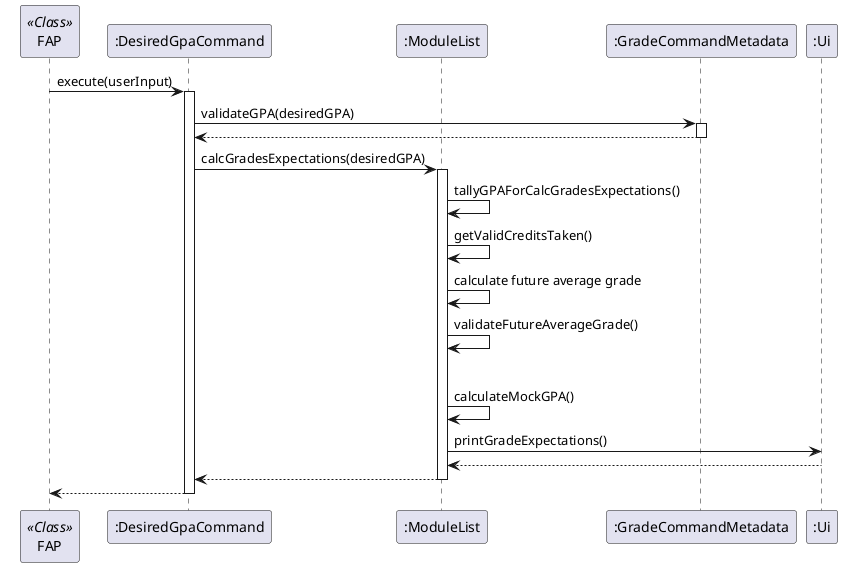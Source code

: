 @startuml

participant FAP <<Class>>
participant DesiredGpaCommand as ":DesiredGpaCommand"
participant moduleList as ":ModuleList"
participant GradeCommandMetadata as ":GradeCommandMetadata"
participant Ui as ":Ui"

FAP -> DesiredGpaCommand: execute(userInput)
activate DesiredGpaCommand
DesiredGpaCommand -> GradeCommandMetadata: validateGPA(desiredGPA)
activate GradeCommandMetadata
GradeCommandMetadata --> DesiredGpaCommand
deactivate GradeCommandMetadata


DesiredGpaCommand -> moduleList: calcGradesExpectations(desiredGPA)
activate moduleList
moduleList -> moduleList: tallyGPAForCalcGradesExpectations()
moduleList -> moduleList: getValidCreditsTaken()
moduleList -> moduleList: calculate future average grade
moduleList -> moduleList: validateFutureAverageGrade()
alt
moduleList -> moduleList: calculateMockGPA()
moduleList -> Ui: printGradeExpectations()
Ui --> moduleList
moduleList --> DesiredGpaCommand
deactivate moduleList
DesiredGpaCommand --> FAP

deactivate DesiredGpaCommand

@enduml
